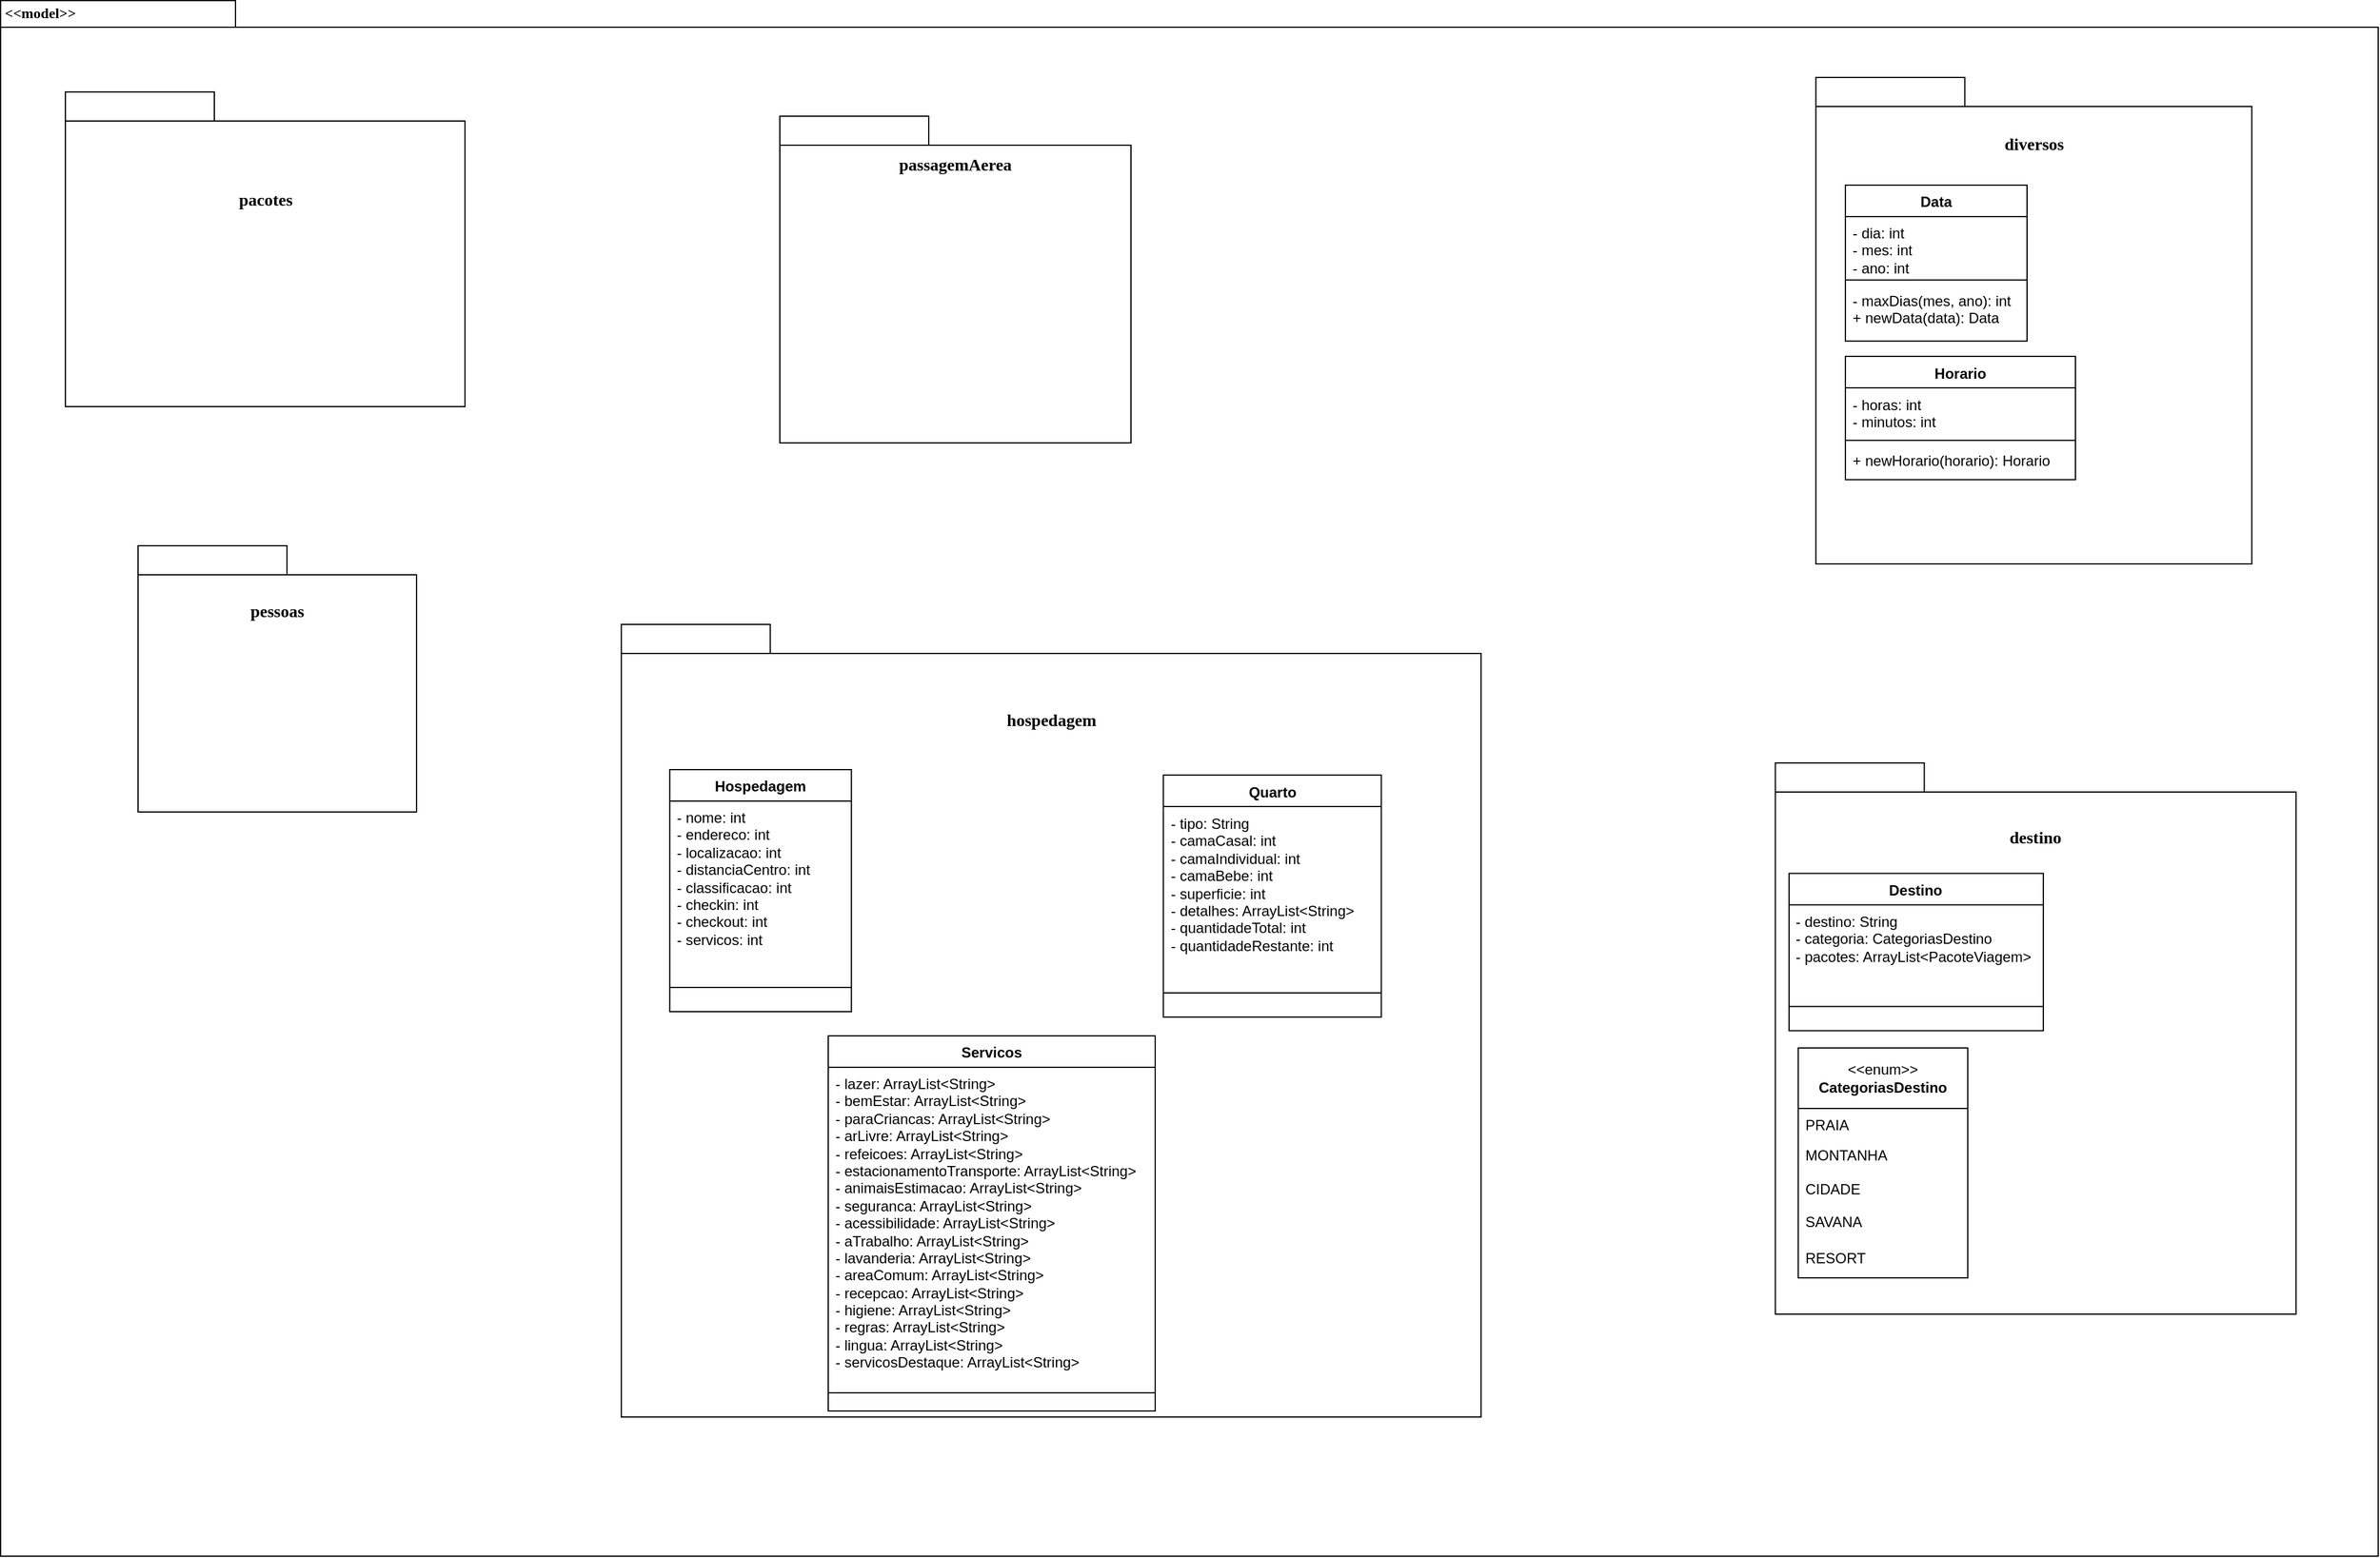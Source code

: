 <mxfile version="22.1.4" type="github">
  <diagram name="Page-1" id="b5b7bab2-c9e2-2cf4-8b2a-24fd1a2a6d21">
    <mxGraphModel dx="1120" dy="430" grid="1" gridSize="10" guides="1" tooltips="1" connect="1" arrows="1" fold="1" page="1" pageScale="1" pageWidth="827" pageHeight="1169" background="none" math="0" shadow="0">
      <root>
        <mxCell id="0" />
        <mxCell id="1" parent="0" />
        <mxCell id="6e0c8c40b5770093-72" value="" style="shape=folder;fontStyle=1;spacingTop=10;tabWidth=194;tabHeight=22;tabPosition=left;html=1;rounded=0;shadow=0;comic=0;labelBackgroundColor=none;strokeWidth=1;fillColor=none;fontFamily=Verdana;fontSize=10;align=center;" parent="1" vertex="1">
          <mxGeometry x="326.5" y="114.5" width="1963.5" height="1285.5" as="geometry" />
        </mxCell>
        <mxCell id="6e0c8c40b5770093-18" value="" style="group" parent="1" vertex="1" connectable="0">
          <mxGeometry x="380" y="190" width="330" height="260" as="geometry" />
        </mxCell>
        <mxCell id="6e0c8c40b5770093-11" value="" style="shape=folder;fontStyle=1;spacingTop=10;tabWidth=123;tabHeight=24;tabPosition=left;html=1;rounded=0;shadow=0;comic=0;labelBackgroundColor=none;strokeWidth=1;fontFamily=Verdana;fontSize=10;align=center;" parent="6e0c8c40b5770093-18" vertex="1">
          <mxGeometry width="330" height="260" as="geometry" />
        </mxCell>
        <mxCell id="uOKciexOjNlCDNnouLq3-6" value="&lt;font face=&quot;Verdana&quot; style=&quot;font-size: 14px;&quot;&gt;&lt;b&gt;pacotes&lt;/b&gt;&lt;/font&gt;" style="text;html=1;strokeColor=none;fillColor=none;align=center;verticalAlign=middle;whiteSpace=wrap;rounded=0;" vertex="1" parent="6e0c8c40b5770093-18">
          <mxGeometry x="129.643" y="60" width="70.714" height="60" as="geometry" />
        </mxCell>
        <mxCell id="6e0c8c40b5770093-19" value="" style="group" parent="1" vertex="1" connectable="0">
          <mxGeometry x="970" y="210" width="290" height="270" as="geometry" />
        </mxCell>
        <mxCell id="6e0c8c40b5770093-20" value="" style="shape=folder;fontStyle=1;spacingTop=10;tabWidth=123;tabHeight=24;tabPosition=left;html=1;rounded=0;shadow=0;comic=0;labelBackgroundColor=none;strokeWidth=1;fontFamily=Verdana;fontSize=10;align=center;" parent="6e0c8c40b5770093-19" vertex="1">
          <mxGeometry width="290" height="270" as="geometry" />
        </mxCell>
        <mxCell id="uOKciexOjNlCDNnouLq3-7" value="&lt;font face=&quot;Verdana&quot; style=&quot;font-size: 14px;&quot;&gt;&lt;b&gt;passagemAerea&lt;/b&gt;&lt;/font&gt;" style="text;html=1;strokeColor=none;fillColor=none;align=center;verticalAlign=middle;whiteSpace=wrap;rounded=0;" vertex="1" parent="6e0c8c40b5770093-19">
          <mxGeometry x="113.929" y="9.998" width="62.143" height="62.308" as="geometry" />
        </mxCell>
        <mxCell id="6e0c8c40b5770093-30" value="" style="group" parent="1" vertex="1" connectable="0">
          <mxGeometry x="1810" y="210" width="375.65" height="370" as="geometry" />
        </mxCell>
        <mxCell id="6e0c8c40b5770093-24" value="" style="group" parent="6e0c8c40b5770093-30" vertex="1" connectable="0">
          <mxGeometry width="375.65" height="370.0" as="geometry" />
        </mxCell>
        <mxCell id="6e0c8c40b5770093-25" value="" style="shape=folder;fontStyle=1;spacingTop=10;tabWidth=123;tabHeight=24;tabPosition=left;html=1;rounded=0;shadow=0;comic=0;labelBackgroundColor=none;strokeWidth=1;fontFamily=Verdana;fontSize=10;align=center;" parent="6e0c8c40b5770093-24" vertex="1">
          <mxGeometry x="15.65" y="-31.991" width="360" height="401.991" as="geometry" />
        </mxCell>
        <mxCell id="uOKciexOjNlCDNnouLq3-8" value="&lt;font face=&quot;Verdana&quot; style=&quot;font-size: 14px;&quot;&gt;&lt;b&gt;diversos&lt;/b&gt;&lt;/font&gt;" style="text;html=1;strokeColor=none;fillColor=none;align=center;verticalAlign=middle;whiteSpace=wrap;rounded=0;" vertex="1" parent="6e0c8c40b5770093-24">
          <mxGeometry x="148.7" width="93.91" height="47.02" as="geometry" />
        </mxCell>
        <mxCell id="uOKciexOjNlCDNnouLq3-25" value="Horario" style="swimlane;fontStyle=1;align=center;verticalAlign=top;childLayout=stackLayout;horizontal=1;startSize=26;horizontalStack=0;resizeParent=1;resizeParentMax=0;resizeLast=0;collapsible=1;marginBottom=0;whiteSpace=wrap;html=1;" vertex="1" parent="6e0c8c40b5770093-24">
          <mxGeometry x="40" y="198.537" width="190" height="101.805" as="geometry" />
        </mxCell>
        <mxCell id="uOKciexOjNlCDNnouLq3-26" value="- horas: int&lt;br&gt;- minutos: int" style="text;strokeColor=none;fillColor=none;align=left;verticalAlign=top;spacingLeft=4;spacingRight=4;overflow=hidden;rotatable=0;points=[[0,0.5],[1,0.5]];portConstraint=eastwest;whiteSpace=wrap;html=1;" vertex="1" parent="uOKciexOjNlCDNnouLq3-25">
          <mxGeometry y="26" width="190" height="39.707" as="geometry" />
        </mxCell>
        <mxCell id="uOKciexOjNlCDNnouLq3-27" value="" style="line;strokeWidth=1;fillColor=none;align=left;verticalAlign=middle;spacingTop=-1;spacingLeft=3;spacingRight=3;rotatable=0;labelPosition=right;points=[];portConstraint=eastwest;strokeColor=inherit;" vertex="1" parent="uOKciexOjNlCDNnouLq3-25">
          <mxGeometry y="65.707" width="190" height="7.22" as="geometry" />
        </mxCell>
        <mxCell id="uOKciexOjNlCDNnouLq3-28" value="+ newHorario(horario): Horario" style="text;strokeColor=none;fillColor=none;align=left;verticalAlign=top;spacingLeft=4;spacingRight=4;overflow=hidden;rotatable=0;points=[[0,0.5],[1,0.5]];portConstraint=eastwest;whiteSpace=wrap;html=1;" vertex="1" parent="uOKciexOjNlCDNnouLq3-25">
          <mxGeometry y="72.927" width="190" height="28.878" as="geometry" />
        </mxCell>
        <mxCell id="uOKciexOjNlCDNnouLq3-21" value="Data" style="swimlane;fontStyle=1;align=center;verticalAlign=top;childLayout=stackLayout;horizontal=1;startSize=26;horizontalStack=0;resizeParent=1;resizeParentMax=0;resizeLast=0;collapsible=1;marginBottom=0;whiteSpace=wrap;html=1;" vertex="1" parent="6e0c8c40b5770093-24">
          <mxGeometry x="40" y="57.025" width="150" height="128.878" as="geometry" />
        </mxCell>
        <mxCell id="uOKciexOjNlCDNnouLq3-22" value="- dia: int&lt;br&gt;- mes: int&lt;br&gt;- ano: int" style="text;strokeColor=none;fillColor=none;align=left;verticalAlign=top;spacingLeft=4;spacingRight=4;overflow=hidden;rotatable=0;points=[[0,0.5],[1,0.5]];portConstraint=eastwest;whiteSpace=wrap;html=1;" vertex="1" parent="uOKciexOjNlCDNnouLq3-21">
          <mxGeometry y="26" width="150" height="48.732" as="geometry" />
        </mxCell>
        <mxCell id="uOKciexOjNlCDNnouLq3-23" value="" style="line;strokeWidth=1;fillColor=none;align=left;verticalAlign=middle;spacingTop=-1;spacingLeft=3;spacingRight=3;rotatable=0;labelPosition=right;points=[];portConstraint=eastwest;strokeColor=inherit;" vertex="1" parent="uOKciexOjNlCDNnouLq3-21">
          <mxGeometry y="74.732" width="150" height="7.22" as="geometry" />
        </mxCell>
        <mxCell id="uOKciexOjNlCDNnouLq3-24" value="- maxDias(mes, ano): int&lt;br&gt;+ newData(data): Data" style="text;strokeColor=none;fillColor=none;align=left;verticalAlign=top;spacingLeft=4;spacingRight=4;overflow=hidden;rotatable=0;points=[[0,0.5],[1,0.5]];portConstraint=eastwest;whiteSpace=wrap;html=1;" vertex="1" parent="uOKciexOjNlCDNnouLq3-21">
          <mxGeometry y="81.951" width="150" height="46.927" as="geometry" />
        </mxCell>
        <mxCell id="6e0c8c40b5770093-73" value="&lt;b&gt;&lt;font style=&quot;font-size: 12px;&quot;&gt;&amp;lt;&amp;lt;model&amp;gt;&amp;gt;&lt;/font&gt;&lt;/b&gt;" style="text;html=1;align=left;verticalAlign=top;spacingTop=-4;fontSize=10;fontFamily=Verdana" parent="1" vertex="1">
          <mxGeometry x="327.5" y="114.5" width="130" height="20" as="geometry" />
        </mxCell>
        <mxCell id="uOKciexOjNlCDNnouLq3-9" value="" style="group" vertex="1" connectable="0" parent="1">
          <mxGeometry x="1773.47" y="780" width="448.7" height="460" as="geometry" />
        </mxCell>
        <mxCell id="uOKciexOjNlCDNnouLq3-10" value="" style="group" vertex="1" connectable="0" parent="uOKciexOjNlCDNnouLq3-9">
          <mxGeometry width="448.7" height="460" as="geometry" />
        </mxCell>
        <mxCell id="uOKciexOjNlCDNnouLq3-11" value="" style="shape=folder;fontStyle=1;spacingTop=10;tabWidth=123;tabHeight=24;tabPosition=left;html=1;rounded=0;shadow=0;comic=0;labelBackgroundColor=none;strokeWidth=1;fontFamily=Verdana;fontSize=10;align=center;" vertex="1" parent="uOKciexOjNlCDNnouLq3-10">
          <mxGeometry x="18.7" y="-35.45" width="430" height="455.45" as="geometry" />
        </mxCell>
        <mxCell id="uOKciexOjNlCDNnouLq3-12" value="&lt;font face=&quot;Verdana&quot; style=&quot;font-size: 14px;&quot;&gt;&lt;b&gt;destino&lt;/b&gt;&lt;/font&gt;" style="text;html=1;strokeColor=none;fillColor=none;align=center;verticalAlign=middle;whiteSpace=wrap;rounded=0;" vertex="1" parent="uOKciexOjNlCDNnouLq3-10">
          <mxGeometry x="177.609" y="0.002" width="112.174" height="53.182" as="geometry" />
        </mxCell>
        <mxCell id="uOKciexOjNlCDNnouLq3-29" value="Destino" style="swimlane;fontStyle=1;align=center;verticalAlign=top;childLayout=stackLayout;horizontal=1;startSize=26;horizontalStack=0;resizeParent=1;resizeParentMax=0;resizeLast=0;collapsible=1;marginBottom=0;whiteSpace=wrap;html=1;" vertex="1" parent="uOKciexOjNlCDNnouLq3-10">
          <mxGeometry x="30" y="55.71" width="210" height="130" as="geometry" />
        </mxCell>
        <mxCell id="uOKciexOjNlCDNnouLq3-30" value="- destino: String&lt;br&gt;- categoria: CategoriasDestino&lt;br&gt;- pacotes: ArrayList&amp;lt;PacoteViagem&amp;gt;" style="text;strokeColor=none;fillColor=none;align=left;verticalAlign=top;spacingLeft=4;spacingRight=4;overflow=hidden;rotatable=0;points=[[0,0.5],[1,0.5]];portConstraint=eastwest;whiteSpace=wrap;html=1;" vertex="1" parent="uOKciexOjNlCDNnouLq3-29">
          <mxGeometry y="26" width="210" height="64" as="geometry" />
        </mxCell>
        <mxCell id="uOKciexOjNlCDNnouLq3-31" value="" style="line;strokeWidth=1;fillColor=none;align=left;verticalAlign=middle;spacingTop=-1;spacingLeft=3;spacingRight=3;rotatable=0;labelPosition=right;points=[];portConstraint=eastwest;strokeColor=inherit;" vertex="1" parent="uOKciexOjNlCDNnouLq3-29">
          <mxGeometry y="90" width="210" height="40" as="geometry" />
        </mxCell>
        <mxCell id="uOKciexOjNlCDNnouLq3-33" value="&amp;lt;&amp;lt;enum&amp;gt;&amp;gt;&lt;br&gt;&lt;b&gt;CategoriasDestino&lt;/b&gt;" style="swimlane;fontStyle=0;childLayout=stackLayout;horizontal=1;startSize=50;fillColor=none;horizontalStack=0;resizeParent=1;resizeParentMax=0;resizeLast=0;collapsible=1;marginBottom=0;whiteSpace=wrap;html=1;" vertex="1" parent="uOKciexOjNlCDNnouLq3-10">
          <mxGeometry x="37.61" y="200" width="140" height="189.996" as="geometry" />
        </mxCell>
        <mxCell id="uOKciexOjNlCDNnouLq3-34" value="PRAIA" style="text;strokeColor=none;fillColor=none;align=left;verticalAlign=top;spacingLeft=4;spacingRight=4;overflow=hidden;rotatable=0;points=[[0,0.5],[1,0.5]];portConstraint=eastwest;whiteSpace=wrap;html=1;" vertex="1" parent="uOKciexOjNlCDNnouLq3-33">
          <mxGeometry y="50" width="140" height="24.514" as="geometry" />
        </mxCell>
        <mxCell id="uOKciexOjNlCDNnouLq3-35" value="MONTANHA" style="text;strokeColor=none;fillColor=none;align=left;verticalAlign=top;spacingLeft=4;spacingRight=4;overflow=hidden;rotatable=0;points=[[0,0.5],[1,0.5]];portConstraint=eastwest;whiteSpace=wrap;html=1;" vertex="1" parent="uOKciexOjNlCDNnouLq3-33">
          <mxGeometry y="74.514" width="140" height="28.971" as="geometry" />
        </mxCell>
        <mxCell id="uOKciexOjNlCDNnouLq3-36" value="CIDADE" style="text;strokeColor=none;fillColor=none;align=left;verticalAlign=top;spacingLeft=4;spacingRight=4;overflow=hidden;rotatable=0;points=[[0,0.5],[1,0.5]];portConstraint=eastwest;whiteSpace=wrap;html=1;" vertex="1" parent="uOKciexOjNlCDNnouLq3-33">
          <mxGeometry y="103.486" width="140" height="26.51" as="geometry" />
        </mxCell>
        <mxCell id="uOKciexOjNlCDNnouLq3-37" value="SAVANA" style="text;strokeColor=none;fillColor=none;align=left;verticalAlign=top;spacingLeft=4;spacingRight=4;overflow=hidden;rotatable=0;points=[[0,0.5],[1,0.5]];portConstraint=eastwest;whiteSpace=wrap;html=1;" vertex="1" parent="uOKciexOjNlCDNnouLq3-33">
          <mxGeometry y="129.996" width="140" height="30" as="geometry" />
        </mxCell>
        <mxCell id="uOKciexOjNlCDNnouLq3-39" value="RESORT" style="text;strokeColor=none;fillColor=none;align=left;verticalAlign=top;spacingLeft=4;spacingRight=4;overflow=hidden;rotatable=0;points=[[0,0.5],[1,0.5]];portConstraint=eastwest;whiteSpace=wrap;html=1;" vertex="1" parent="uOKciexOjNlCDNnouLq3-33">
          <mxGeometry y="159.996" width="140" height="30" as="geometry" />
        </mxCell>
        <mxCell id="uOKciexOjNlCDNnouLq3-13" value="" style="group" vertex="1" connectable="0" parent="1">
          <mxGeometry x="820" y="670" width="710" height="655" as="geometry" />
        </mxCell>
        <mxCell id="uOKciexOjNlCDNnouLq3-14" value="" style="group" vertex="1" connectable="0" parent="uOKciexOjNlCDNnouLq3-13">
          <mxGeometry y="-10" width="710" height="655.0" as="geometry" />
        </mxCell>
        <mxCell id="uOKciexOjNlCDNnouLq3-15" value="" style="shape=folder;fontStyle=1;spacingTop=10;tabWidth=123;tabHeight=24;tabPosition=left;html=1;rounded=0;shadow=0;comic=0;labelBackgroundColor=none;strokeWidth=1;fontFamily=Verdana;fontSize=10;align=center;" vertex="1" parent="uOKciexOjNlCDNnouLq3-14">
          <mxGeometry x="19.13" y="-29.995" width="710" height="655.0" as="geometry" />
        </mxCell>
        <mxCell id="uOKciexOjNlCDNnouLq3-16" value="&lt;font face=&quot;Verdana&quot; style=&quot;font-size: 14px;&quot;&gt;&lt;b&gt;hospedagem&lt;/b&gt;&lt;/font&gt;" style="text;html=1;strokeColor=none;fillColor=none;align=center;verticalAlign=middle;whiteSpace=wrap;rounded=0;" vertex="1" parent="uOKciexOjNlCDNnouLq3-14">
          <mxGeometry x="281.521" y="5.235" width="185.217" height="89.318" as="geometry" />
        </mxCell>
        <mxCell id="uOKciexOjNlCDNnouLq3-41" value="Hospedagem" style="swimlane;fontStyle=1;align=center;verticalAlign=top;childLayout=stackLayout;horizontal=1;startSize=26;horizontalStack=0;resizeParent=1;resizeParentMax=0;resizeLast=0;collapsible=1;marginBottom=0;whiteSpace=wrap;html=1;" vertex="1" parent="uOKciexOjNlCDNnouLq3-14">
          <mxGeometry x="59.13" y="89.995" width="150" height="200" as="geometry" />
        </mxCell>
        <mxCell id="uOKciexOjNlCDNnouLq3-42" value="- nome: int&lt;br&gt;- endereco: int&lt;br&gt;- localizacao: int&lt;br&gt;- distanciaCentro: int&lt;br style=&quot;border-color: var(--border-color);&quot;&gt;- classificacao: int&lt;br style=&quot;border-color: var(--border-color);&quot;&gt;- checkin: int&lt;br&gt;- checkout: int&lt;br&gt;- servicos: int" style="text;strokeColor=none;fillColor=none;align=left;verticalAlign=top;spacingLeft=4;spacingRight=4;overflow=hidden;rotatable=0;points=[[0,0.5],[1,0.5]];portConstraint=eastwest;whiteSpace=wrap;html=1;" vertex="1" parent="uOKciexOjNlCDNnouLq3-41">
          <mxGeometry y="26" width="150" height="134" as="geometry" />
        </mxCell>
        <mxCell id="uOKciexOjNlCDNnouLq3-43" value="" style="line;strokeWidth=1;fillColor=none;align=left;verticalAlign=middle;spacingTop=-1;spacingLeft=3;spacingRight=3;rotatable=0;labelPosition=right;points=[];portConstraint=eastwest;strokeColor=inherit;" vertex="1" parent="uOKciexOjNlCDNnouLq3-41">
          <mxGeometry y="160" width="150" height="40" as="geometry" />
        </mxCell>
        <mxCell id="uOKciexOjNlCDNnouLq3-45" value="Quarto" style="swimlane;fontStyle=1;align=center;verticalAlign=top;childLayout=stackLayout;horizontal=1;startSize=26;horizontalStack=0;resizeParent=1;resizeParentMax=0;resizeLast=0;collapsible=1;marginBottom=0;whiteSpace=wrap;html=1;" vertex="1" parent="uOKciexOjNlCDNnouLq3-14">
          <mxGeometry x="466.74" y="94.555" width="180" height="200" as="geometry" />
        </mxCell>
        <mxCell id="uOKciexOjNlCDNnouLq3-46" value="- tipo: String&lt;br style=&quot;border-color: var(--border-color);&quot;&gt;- camaCasal: int&lt;br style=&quot;border-color: var(--border-color);&quot;&gt;- camaIndividual: int&lt;br style=&quot;border-color: var(--border-color);&quot;&gt;- camaBebe: int&lt;br style=&quot;border-color: var(--border-color);&quot;&gt;- superficie: int&lt;br style=&quot;border-color: var(--border-color);&quot;&gt;- detalhes: ArrayList&amp;lt;String&amp;gt;&lt;br&gt;- quantidadeTotal: int&lt;br&gt;- quantidadeRestante: int" style="text;strokeColor=none;fillColor=none;align=left;verticalAlign=top;spacingLeft=4;spacingRight=4;overflow=hidden;rotatable=0;points=[[0,0.5],[1,0.5]];portConstraint=eastwest;whiteSpace=wrap;html=1;" vertex="1" parent="uOKciexOjNlCDNnouLq3-45">
          <mxGeometry y="26" width="180" height="134" as="geometry" />
        </mxCell>
        <mxCell id="uOKciexOjNlCDNnouLq3-47" value="" style="line;strokeWidth=1;fillColor=none;align=left;verticalAlign=middle;spacingTop=-1;spacingLeft=3;spacingRight=3;rotatable=0;labelPosition=right;points=[];portConstraint=eastwest;strokeColor=inherit;" vertex="1" parent="uOKciexOjNlCDNnouLq3-45">
          <mxGeometry y="160" width="180" height="40" as="geometry" />
        </mxCell>
        <mxCell id="uOKciexOjNlCDNnouLq3-49" value="Servicos" style="swimlane;fontStyle=1;align=center;verticalAlign=top;childLayout=stackLayout;horizontal=1;startSize=26;horizontalStack=0;resizeParent=1;resizeParentMax=0;resizeLast=0;collapsible=1;marginBottom=0;whiteSpace=wrap;html=1;" vertex="1" parent="uOKciexOjNlCDNnouLq3-14">
          <mxGeometry x="190" y="310" width="270" height="310" as="geometry" />
        </mxCell>
        <mxCell id="uOKciexOjNlCDNnouLq3-50" value="- lazer: ArrayList&amp;lt;String&amp;gt;&lt;br style=&quot;border-color: var(--border-color);&quot;&gt;- bemEstar: ArrayList&amp;lt;String&amp;gt;&lt;br style=&quot;border-color: var(--border-color);&quot;&gt;- paraCriancas: ArrayList&amp;lt;String&amp;gt;&lt;br style=&quot;border-color: var(--border-color);&quot;&gt;- arLivre: ArrayList&amp;lt;String&amp;gt;&lt;br style=&quot;border-color: var(--border-color);&quot;&gt;- refeicoes: ArrayList&amp;lt;String&amp;gt;&lt;br style=&quot;border-color: var(--border-color);&quot;&gt;- estacionamentoTransporte: ArrayList&amp;lt;String&amp;gt;&lt;br style=&quot;border-color: var(--border-color);&quot;&gt;- animaisEstimacao: ArrayList&amp;lt;String&amp;gt;&lt;br style=&quot;border-color: var(--border-color);&quot;&gt;- seguranca: ArrayList&amp;lt;String&amp;gt;&lt;br style=&quot;border-color: var(--border-color);&quot;&gt;- acessibilidade: ArrayList&amp;lt;String&amp;gt;&lt;br style=&quot;border-color: var(--border-color);&quot;&gt;- aTrabalho: ArrayList&amp;lt;String&amp;gt;&lt;br style=&quot;border-color: var(--border-color);&quot;&gt;- lavanderia: ArrayList&amp;lt;String&amp;gt;&lt;br style=&quot;border-color: var(--border-color);&quot;&gt;- areaComum: ArrayList&amp;lt;String&amp;gt;&lt;br style=&quot;border-color: var(--border-color);&quot;&gt;- recepcao: ArrayList&amp;lt;String&amp;gt;&lt;br style=&quot;border-color: var(--border-color);&quot;&gt;- higiene: ArrayList&amp;lt;String&amp;gt;&lt;br style=&quot;border-color: var(--border-color);&quot;&gt;- regras: ArrayList&amp;lt;String&amp;gt;&lt;br style=&quot;border-color: var(--border-color);&quot;&gt;- lingua: ArrayList&amp;lt;String&amp;gt;&lt;br style=&quot;border-color: var(--border-color);&quot;&gt;- servicosDestaque: ArrayList&amp;lt;String&amp;gt;" style="text;strokeColor=none;fillColor=none;align=left;verticalAlign=top;spacingLeft=4;spacingRight=4;overflow=hidden;rotatable=0;points=[[0,0.5],[1,0.5]];portConstraint=eastwest;whiteSpace=wrap;html=1;" vertex="1" parent="uOKciexOjNlCDNnouLq3-49">
          <mxGeometry y="26" width="270" height="254" as="geometry" />
        </mxCell>
        <mxCell id="uOKciexOjNlCDNnouLq3-51" value="" style="line;strokeWidth=1;fillColor=none;align=left;verticalAlign=middle;spacingTop=-1;spacingLeft=3;spacingRight=3;rotatable=0;labelPosition=right;points=[];portConstraint=eastwest;strokeColor=inherit;" vertex="1" parent="uOKciexOjNlCDNnouLq3-49">
          <mxGeometry y="280" width="270" height="30" as="geometry" />
        </mxCell>
        <mxCell id="uOKciexOjNlCDNnouLq3-17" value="" style="group" vertex="1" connectable="0" parent="1">
          <mxGeometry x="430" y="585" width="230" height="220" as="geometry" />
        </mxCell>
        <mxCell id="uOKciexOjNlCDNnouLq3-18" value="" style="group" vertex="1" connectable="0" parent="uOKciexOjNlCDNnouLq3-17">
          <mxGeometry width="230" height="220" as="geometry" />
        </mxCell>
        <mxCell id="uOKciexOjNlCDNnouLq3-19" value="" style="shape=folder;fontStyle=1;spacingTop=10;tabWidth=123;tabHeight=24;tabPosition=left;html=1;rounded=0;shadow=0;comic=0;labelBackgroundColor=none;strokeWidth=1;fontFamily=Verdana;fontSize=10;align=center;" vertex="1" parent="uOKciexOjNlCDNnouLq3-18">
          <mxGeometry x="10" y="-20" width="230" height="220" as="geometry" />
        </mxCell>
        <mxCell id="uOKciexOjNlCDNnouLq3-20" value="&lt;font face=&quot;Verdana&quot; style=&quot;font-size: 14px;&quot;&gt;&lt;b&gt;pessoas&lt;/b&gt;&lt;/font&gt;" style="text;html=1;strokeColor=none;fillColor=none;align=center;verticalAlign=middle;whiteSpace=wrap;rounded=0;" vertex="1" parent="uOKciexOjNlCDNnouLq3-18">
          <mxGeometry x="95" y="20" width="60" height="30" as="geometry" />
        </mxCell>
      </root>
    </mxGraphModel>
  </diagram>
</mxfile>
